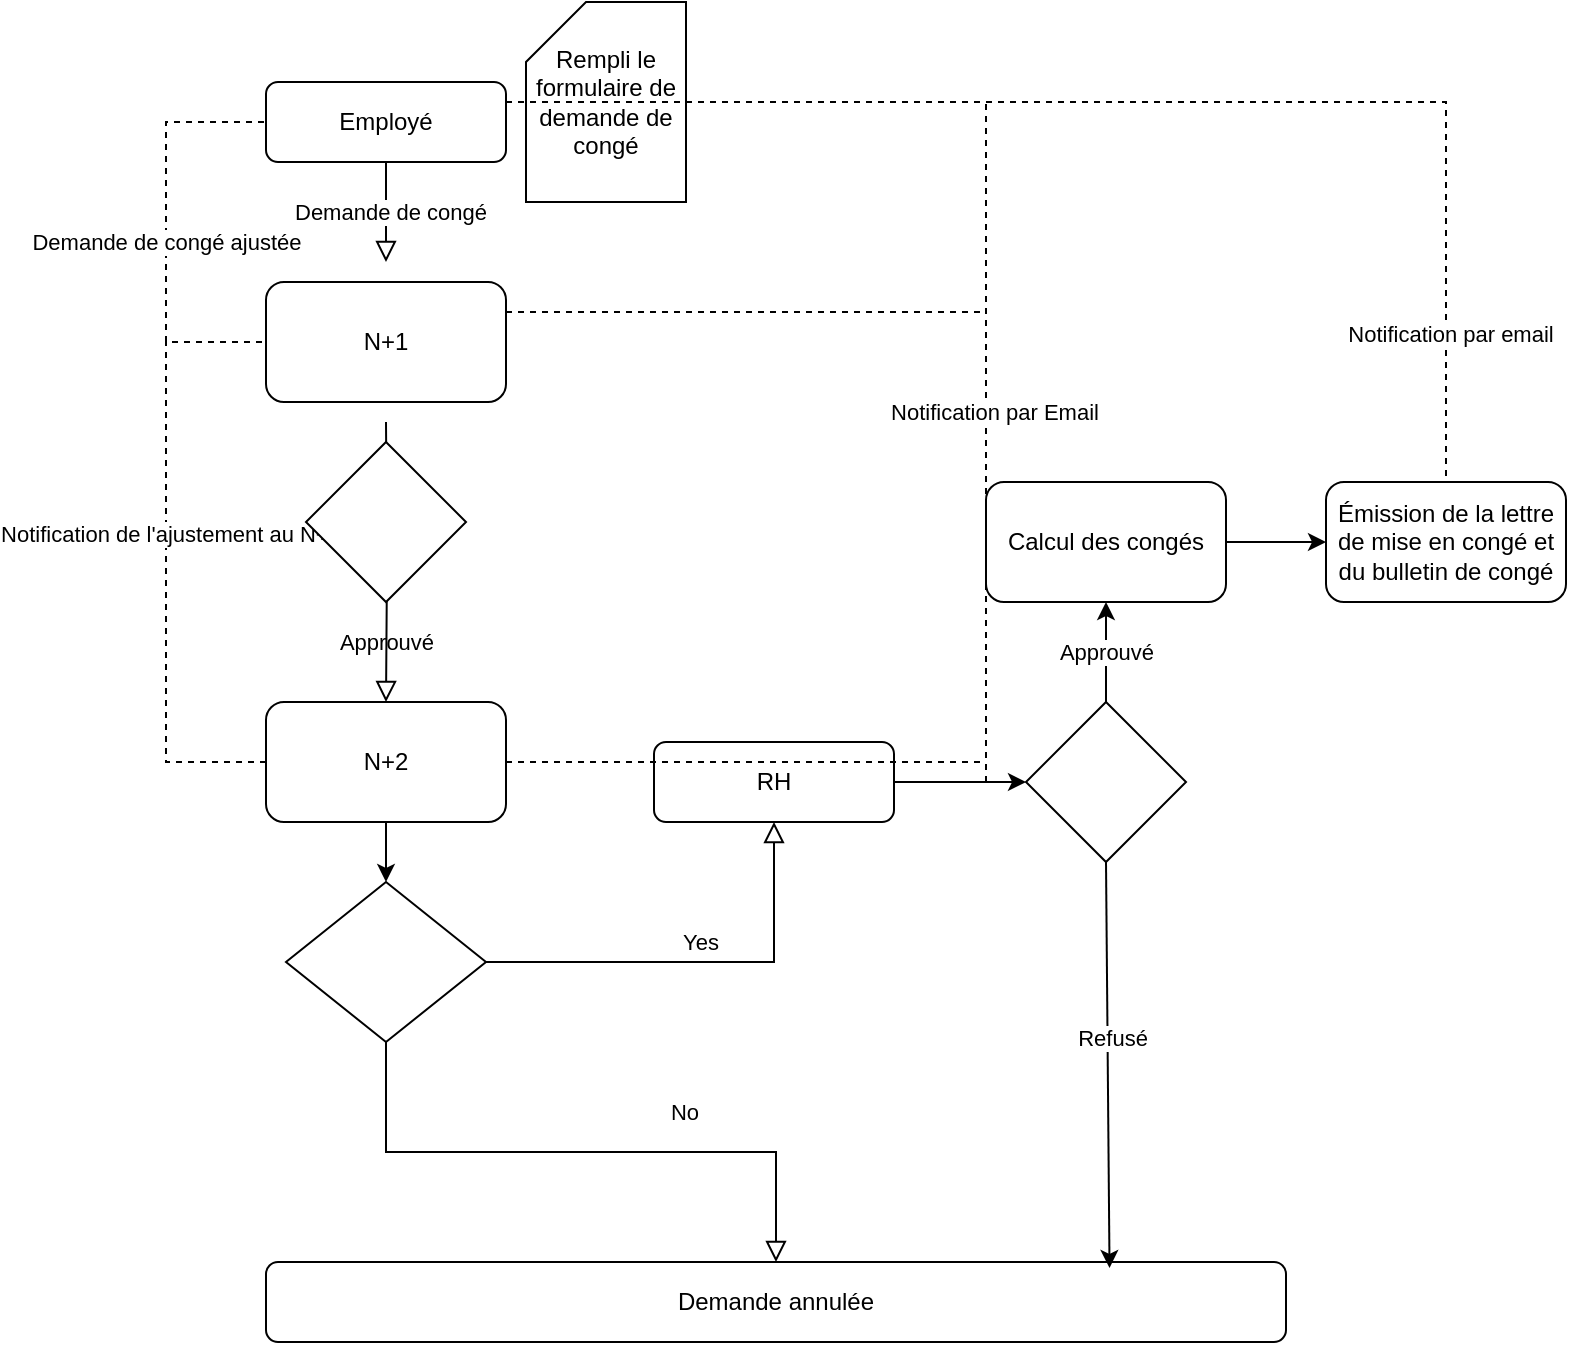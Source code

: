 <mxfile version="22.0.8" type="github" pages="3">
  <diagram id="C5RBs43oDa-KdzZeNtuy" name="Page-1">
    <mxGraphModel dx="1114" dy="574" grid="1" gridSize="10" guides="1" tooltips="1" connect="1" arrows="1" fold="1" page="1" pageScale="1" pageWidth="827" pageHeight="1169" math="0" shadow="0">
      <root>
        <mxCell id="WIyWlLk6GJQsqaUBKTNV-0" />
        <mxCell id="WIyWlLk6GJQsqaUBKTNV-1" parent="WIyWlLk6GJQsqaUBKTNV-0" />
        <mxCell id="hFmzFGxs8YS4ShEz1ebW-37" value="" style="group" vertex="1" connectable="0" parent="WIyWlLk6GJQsqaUBKTNV-1">
          <mxGeometry x="110" y="40" width="700" height="670" as="geometry" />
        </mxCell>
        <mxCell id="WIyWlLk6GJQsqaUBKTNV-2" value="" style="rounded=0;html=1;jettySize=auto;orthogonalLoop=1;fontSize=11;endArrow=block;endFill=0;endSize=8;strokeWidth=1;shadow=0;labelBackgroundColor=none;edgeStyle=orthogonalEdgeStyle;" parent="hFmzFGxs8YS4ShEz1ebW-37" source="WIyWlLk6GJQsqaUBKTNV-3" edge="1">
          <mxGeometry relative="1" as="geometry">
            <mxPoint x="110" y="130" as="targetPoint" />
          </mxGeometry>
        </mxCell>
        <mxCell id="hFmzFGxs8YS4ShEz1ebW-0" value="Demande de congé" style="edgeLabel;html=1;align=center;verticalAlign=middle;resizable=0;points=[];" vertex="1" connectable="0" parent="WIyWlLk6GJQsqaUBKTNV-2">
          <mxGeometry y="1" relative="1" as="geometry">
            <mxPoint as="offset" />
          </mxGeometry>
        </mxCell>
        <mxCell id="WIyWlLk6GJQsqaUBKTNV-3" value="Employé" style="rounded=1;whiteSpace=wrap;html=1;fontSize=12;glass=0;strokeWidth=1;shadow=0;" parent="hFmzFGxs8YS4ShEz1ebW-37" vertex="1">
          <mxGeometry x="50" y="40" width="120" height="40" as="geometry" />
        </mxCell>
        <mxCell id="WIyWlLk6GJQsqaUBKTNV-4" value="Approuvé" style="rounded=0;html=1;jettySize=auto;orthogonalLoop=1;fontSize=11;endArrow=block;endFill=0;endSize=8;strokeWidth=1;shadow=0;labelBackgroundColor=none;edgeStyle=orthogonalEdgeStyle;" parent="hFmzFGxs8YS4ShEz1ebW-37" target="hFmzFGxs8YS4ShEz1ebW-3" edge="1">
          <mxGeometry x="0.573" relative="1" as="geometry">
            <mxPoint as="offset" />
            <mxPoint x="110" y="210" as="sourcePoint" />
          </mxGeometry>
        </mxCell>
        <mxCell id="WIyWlLk6GJQsqaUBKTNV-10" value="" style="rhombus;whiteSpace=wrap;html=1;shadow=0;fontFamily=Helvetica;fontSize=12;align=center;strokeWidth=1;spacing=6;spacingTop=-4;" parent="hFmzFGxs8YS4ShEz1ebW-37" vertex="1">
          <mxGeometry x="60" y="440" width="100" height="80" as="geometry" />
        </mxCell>
        <mxCell id="WIyWlLk6GJQsqaUBKTNV-11" value="Demande annulée" style="rounded=1;whiteSpace=wrap;html=1;fontSize=12;glass=0;strokeWidth=1;shadow=0;" parent="hFmzFGxs8YS4ShEz1ebW-37" vertex="1">
          <mxGeometry x="50" y="630" width="510" height="40" as="geometry" />
        </mxCell>
        <mxCell id="WIyWlLk6GJQsqaUBKTNV-8" value="No" style="rounded=0;html=1;jettySize=auto;orthogonalLoop=1;fontSize=11;endArrow=block;endFill=0;endSize=8;strokeWidth=1;shadow=0;labelBackgroundColor=none;edgeStyle=orthogonalEdgeStyle;" parent="hFmzFGxs8YS4ShEz1ebW-37" source="WIyWlLk6GJQsqaUBKTNV-10" target="WIyWlLk6GJQsqaUBKTNV-11" edge="1">
          <mxGeometry x="0.333" y="20" relative="1" as="geometry">
            <mxPoint as="offset" />
          </mxGeometry>
        </mxCell>
        <mxCell id="WIyWlLk6GJQsqaUBKTNV-12" value="RH" style="rounded=1;whiteSpace=wrap;html=1;fontSize=12;glass=0;strokeWidth=1;shadow=0;" parent="hFmzFGxs8YS4ShEz1ebW-37" vertex="1">
          <mxGeometry x="244" y="370" width="120" height="40" as="geometry" />
        </mxCell>
        <mxCell id="WIyWlLk6GJQsqaUBKTNV-9" value="Yes" style="edgeStyle=orthogonalEdgeStyle;rounded=0;html=1;jettySize=auto;orthogonalLoop=1;fontSize=11;endArrow=block;endFill=0;endSize=8;strokeWidth=1;shadow=0;labelBackgroundColor=none;" parent="hFmzFGxs8YS4ShEz1ebW-37" source="WIyWlLk6GJQsqaUBKTNV-10" target="WIyWlLk6GJQsqaUBKTNV-12" edge="1">
          <mxGeometry y="10" relative="1" as="geometry">
            <mxPoint as="offset" />
          </mxGeometry>
        </mxCell>
        <mxCell id="hFmzFGxs8YS4ShEz1ebW-1" value="Rempli le formulaire de demande de congé" style="shape=card;whiteSpace=wrap;html=1;" vertex="1" parent="hFmzFGxs8YS4ShEz1ebW-37">
          <mxGeometry x="180" width="80" height="100" as="geometry" />
        </mxCell>
        <mxCell id="hFmzFGxs8YS4ShEz1ebW-3" value="N+2" style="rounded=1;whiteSpace=wrap;html=1;" vertex="1" parent="hFmzFGxs8YS4ShEz1ebW-37">
          <mxGeometry x="50" y="350" width="120" height="60" as="geometry" />
        </mxCell>
        <mxCell id="hFmzFGxs8YS4ShEz1ebW-4" value="" style="endArrow=classic;html=1;rounded=0;exitX=0.5;exitY=1;exitDx=0;exitDy=0;entryX=0.5;entryY=0;entryDx=0;entryDy=0;" edge="1" parent="hFmzFGxs8YS4ShEz1ebW-37" source="hFmzFGxs8YS4ShEz1ebW-3" target="WIyWlLk6GJQsqaUBKTNV-10">
          <mxGeometry width="50" height="50" relative="1" as="geometry">
            <mxPoint x="280" y="280" as="sourcePoint" />
            <mxPoint x="330" y="230" as="targetPoint" />
          </mxGeometry>
        </mxCell>
        <mxCell id="hFmzFGxs8YS4ShEz1ebW-5" value="Demande de congé ajustée" style="endArrow=none;dashed=1;html=1;rounded=0;exitX=0;exitY=0.5;exitDx=0;exitDy=0;entryX=0;entryY=0.5;entryDx=0;entryDy=0;edgeStyle=elbowEdgeStyle;elbow=horizontal;" edge="1" parent="hFmzFGxs8YS4ShEz1ebW-37" target="WIyWlLk6GJQsqaUBKTNV-3">
          <mxGeometry width="50" height="50" relative="1" as="geometry">
            <mxPoint x="60" y="170" as="sourcePoint" />
            <mxPoint x="330" y="240" as="targetPoint" />
            <Array as="points">
              <mxPoint y="120" />
            </Array>
          </mxGeometry>
        </mxCell>
        <mxCell id="hFmzFGxs8YS4ShEz1ebW-6" value="" style="endArrow=none;dashed=1;html=1;rounded=0;exitX=0;exitY=0.5;exitDx=0;exitDy=0;" edge="1" parent="hFmzFGxs8YS4ShEz1ebW-37" source="hFmzFGxs8YS4ShEz1ebW-3">
          <mxGeometry width="50" height="50" relative="1" as="geometry">
            <mxPoint x="280" y="290" as="sourcePoint" />
            <mxPoint y="170" as="targetPoint" />
            <Array as="points">
              <mxPoint y="380" />
              <mxPoint y="230" />
            </Array>
          </mxGeometry>
        </mxCell>
        <mxCell id="hFmzFGxs8YS4ShEz1ebW-7" value="Notification de l&#39;ajustement au N+2" style="edgeLabel;html=1;align=center;verticalAlign=middle;resizable=0;points=[];" vertex="1" connectable="0" parent="hFmzFGxs8YS4ShEz1ebW-6">
          <mxGeometry x="0.267" y="-2" relative="1" as="geometry">
            <mxPoint as="offset" />
          </mxGeometry>
        </mxCell>
        <mxCell id="hFmzFGxs8YS4ShEz1ebW-10" value="N+1" style="rounded=1;whiteSpace=wrap;html=1;" vertex="1" parent="hFmzFGxs8YS4ShEz1ebW-37">
          <mxGeometry x="50" y="140" width="120" height="60" as="geometry" />
        </mxCell>
        <mxCell id="hFmzFGxs8YS4ShEz1ebW-12" value="" style="endArrow=classic;html=1;rounded=0;exitX=1;exitY=0.5;exitDx=0;exitDy=0;" edge="1" parent="hFmzFGxs8YS4ShEz1ebW-37" source="WIyWlLk6GJQsqaUBKTNV-12" target="hFmzFGxs8YS4ShEz1ebW-14">
          <mxGeometry width="50" height="50" relative="1" as="geometry">
            <mxPoint x="280" y="380" as="sourcePoint" />
            <mxPoint x="470" y="390" as="targetPoint" />
          </mxGeometry>
        </mxCell>
        <mxCell id="hFmzFGxs8YS4ShEz1ebW-14" value="" style="rhombus;whiteSpace=wrap;html=1;" vertex="1" parent="hFmzFGxs8YS4ShEz1ebW-37">
          <mxGeometry x="430" y="350" width="80" height="80" as="geometry" />
        </mxCell>
        <mxCell id="hFmzFGxs8YS4ShEz1ebW-15" value="Calcul des congés" style="rounded=1;whiteSpace=wrap;html=1;" vertex="1" parent="hFmzFGxs8YS4ShEz1ebW-37">
          <mxGeometry x="410" y="240" width="120" height="60" as="geometry" />
        </mxCell>
        <mxCell id="hFmzFGxs8YS4ShEz1ebW-17" value="Approuvé" style="endArrow=classic;html=1;rounded=0;exitX=0.5;exitY=0;exitDx=0;exitDy=0;entryX=0.5;entryY=1;entryDx=0;entryDy=0;" edge="1" parent="hFmzFGxs8YS4ShEz1ebW-37" source="hFmzFGxs8YS4ShEz1ebW-14" target="hFmzFGxs8YS4ShEz1ebW-15">
          <mxGeometry width="50" height="50" relative="1" as="geometry">
            <mxPoint x="280" y="380" as="sourcePoint" />
            <mxPoint x="330" y="330" as="targetPoint" />
          </mxGeometry>
        </mxCell>
        <mxCell id="hFmzFGxs8YS4ShEz1ebW-18" value="" style="endArrow=classic;html=1;rounded=0;exitX=0.5;exitY=1;exitDx=0;exitDy=0;entryX=0.827;entryY=0.075;entryDx=0;entryDy=0;entryPerimeter=0;" edge="1" parent="hFmzFGxs8YS4ShEz1ebW-37" source="hFmzFGxs8YS4ShEz1ebW-14" target="WIyWlLk6GJQsqaUBKTNV-11">
          <mxGeometry width="50" height="50" relative="1" as="geometry">
            <mxPoint x="280" y="380" as="sourcePoint" />
            <mxPoint x="470" y="500" as="targetPoint" />
          </mxGeometry>
        </mxCell>
        <mxCell id="hFmzFGxs8YS4ShEz1ebW-19" value="Refusé" style="edgeLabel;html=1;align=center;verticalAlign=middle;resizable=0;points=[];" vertex="1" connectable="0" parent="hFmzFGxs8YS4ShEz1ebW-18">
          <mxGeometry x="-0.139" y="2" relative="1" as="geometry">
            <mxPoint as="offset" />
          </mxGeometry>
        </mxCell>
        <mxCell id="hFmzFGxs8YS4ShEz1ebW-20" value="" style="endArrow=none;dashed=1;html=1;rounded=0;" edge="1" parent="hFmzFGxs8YS4ShEz1ebW-37">
          <mxGeometry width="50" height="50" relative="1" as="geometry">
            <mxPoint x="410" y="390" as="sourcePoint" />
            <mxPoint x="410" y="50" as="targetPoint" />
            <Array as="points">
              <mxPoint x="410" y="220" />
              <mxPoint x="410" y="120" />
              <mxPoint x="410" y="80" />
            </Array>
          </mxGeometry>
        </mxCell>
        <mxCell id="hFmzFGxs8YS4ShEz1ebW-22" value="Notification par Email" style="edgeLabel;html=1;align=center;verticalAlign=middle;resizable=0;points=[];" vertex="1" connectable="0" parent="hFmzFGxs8YS4ShEz1ebW-20">
          <mxGeometry x="0.091" y="-4" relative="1" as="geometry">
            <mxPoint as="offset" />
          </mxGeometry>
        </mxCell>
        <mxCell id="hFmzFGxs8YS4ShEz1ebW-21" value="" style="endArrow=none;dashed=1;html=1;rounded=0;exitX=1;exitY=0.5;exitDx=0;exitDy=0;" edge="1" parent="hFmzFGxs8YS4ShEz1ebW-37" source="hFmzFGxs8YS4ShEz1ebW-3">
          <mxGeometry width="50" height="50" relative="1" as="geometry">
            <mxPoint x="280" y="330" as="sourcePoint" />
            <mxPoint x="410" y="380" as="targetPoint" />
          </mxGeometry>
        </mxCell>
        <mxCell id="hFmzFGxs8YS4ShEz1ebW-23" value="" style="endArrow=none;dashed=1;html=1;rounded=0;exitX=1;exitY=0.25;exitDx=0;exitDy=0;" edge="1" parent="hFmzFGxs8YS4ShEz1ebW-37" source="WIyWlLk6GJQsqaUBKTNV-3">
          <mxGeometry width="50" height="50" relative="1" as="geometry">
            <mxPoint x="280" y="190" as="sourcePoint" />
            <mxPoint x="410" y="50" as="targetPoint" />
          </mxGeometry>
        </mxCell>
        <mxCell id="hFmzFGxs8YS4ShEz1ebW-24" value="" style="endArrow=none;dashed=1;html=1;rounded=0;exitX=1;exitY=0.25;exitDx=0;exitDy=0;" edge="1" parent="hFmzFGxs8YS4ShEz1ebW-37" source="hFmzFGxs8YS4ShEz1ebW-10">
          <mxGeometry width="50" height="50" relative="1" as="geometry">
            <mxPoint x="280" y="190" as="sourcePoint" />
            <mxPoint x="410" y="155" as="targetPoint" />
          </mxGeometry>
        </mxCell>
        <mxCell id="hFmzFGxs8YS4ShEz1ebW-25" value="Émission de la lettre de mise en congé et du bulletin de congé" style="rounded=1;whiteSpace=wrap;html=1;" vertex="1" parent="hFmzFGxs8YS4ShEz1ebW-37">
          <mxGeometry x="580" y="240" width="120" height="60" as="geometry" />
        </mxCell>
        <mxCell id="hFmzFGxs8YS4ShEz1ebW-27" value="" style="edgeStyle=orthogonalEdgeStyle;rounded=0;orthogonalLoop=1;jettySize=auto;html=1;" edge="1" parent="hFmzFGxs8YS4ShEz1ebW-37" source="hFmzFGxs8YS4ShEz1ebW-15" target="hFmzFGxs8YS4ShEz1ebW-25">
          <mxGeometry relative="1" as="geometry" />
        </mxCell>
        <mxCell id="hFmzFGxs8YS4ShEz1ebW-34" value="" style="rhombus;whiteSpace=wrap;html=1;" vertex="1" parent="hFmzFGxs8YS4ShEz1ebW-37">
          <mxGeometry x="70" y="220" width="80" height="80" as="geometry" />
        </mxCell>
        <mxCell id="hFmzFGxs8YS4ShEz1ebW-35" value="" style="endArrow=none;dashed=1;html=1;rounded=0;entryX=0.5;entryY=0;entryDx=0;entryDy=0;" edge="1" parent="hFmzFGxs8YS4ShEz1ebW-37" target="hFmzFGxs8YS4ShEz1ebW-25">
          <mxGeometry width="50" height="50" relative="1" as="geometry">
            <mxPoint x="410" y="50" as="sourcePoint" />
            <mxPoint x="640" y="190" as="targetPoint" />
            <Array as="points">
              <mxPoint x="640" y="50" />
            </Array>
          </mxGeometry>
        </mxCell>
        <mxCell id="hFmzFGxs8YS4ShEz1ebW-36" value="Notification par email" style="edgeLabel;html=1;align=center;verticalAlign=middle;resizable=0;points=[];" vertex="1" connectable="0" parent="hFmzFGxs8YS4ShEz1ebW-35">
          <mxGeometry x="0.648" y="2" relative="1" as="geometry">
            <mxPoint as="offset" />
          </mxGeometry>
        </mxCell>
      </root>
    </mxGraphModel>
  </diagram>
  <diagram id="Ng-ZWDB4QM9gkSbmlUzb" name="Page-2">
    <mxGraphModel dx="1114" dy="574" grid="1" gridSize="10" guides="1" tooltips="1" connect="1" arrows="1" fold="1" page="1" pageScale="1" pageWidth="1654" pageHeight="1169" math="0" shadow="0">
      <root>
        <mxCell id="0" />
        <mxCell id="1" parent="0" />
        <mxCell id="3zHL7U41ZTVNls4NnFKV-48" value="" style="group" vertex="1" connectable="0" parent="1">
          <mxGeometry x="110" y="5" width="890" height="560" as="geometry" />
        </mxCell>
        <mxCell id="3zHL7U41ZTVNls4NnFKV-26" value="Employé" style="rounded=1;whiteSpace=wrap;html=1;" vertex="1" parent="3zHL7U41ZTVNls4NnFKV-48">
          <mxGeometry y="320" width="120" height="60" as="geometry" />
        </mxCell>
        <mxCell id="3zHL7U41ZTVNls4NnFKV-27" value="Statut matrimonial" style="whiteSpace=wrap;html=1;rounded=1;" vertex="1" parent="3zHL7U41ZTVNls4NnFKV-48">
          <mxGeometry x="200" y="320" width="120" height="60" as="geometry" />
        </mxCell>
        <mxCell id="3zHL7U41ZTVNls4NnFKV-28" value="" style="edgeStyle=orthogonalEdgeStyle;rounded=0;orthogonalLoop=1;jettySize=auto;html=1;" edge="1" parent="3zHL7U41ZTVNls4NnFKV-48" source="3zHL7U41ZTVNls4NnFKV-26" target="3zHL7U41ZTVNls4NnFKV-27">
          <mxGeometry relative="1" as="geometry" />
        </mxCell>
        <mxCell id="3zHL7U41ZTVNls4NnFKV-29" value="" style="rhombus;whiteSpace=wrap;html=1;" vertex="1" parent="3zHL7U41ZTVNls4NnFKV-48">
          <mxGeometry x="410" y="310" width="80" height="80" as="geometry" />
        </mxCell>
        <mxCell id="3zHL7U41ZTVNls4NnFKV-30" value="" style="edgeStyle=orthogonalEdgeStyle;rounded=0;orthogonalLoop=1;jettySize=auto;html=1;" edge="1" parent="3zHL7U41ZTVNls4NnFKV-48" source="3zHL7U41ZTVNls4NnFKV-27" target="3zHL7U41ZTVNls4NnFKV-29">
          <mxGeometry relative="1" as="geometry" />
        </mxCell>
        <mxCell id="3zHL7U41ZTVNls4NnFKV-31" value="Célibataire" style="whiteSpace=wrap;html=1;" vertex="1" parent="3zHL7U41ZTVNls4NnFKV-48">
          <mxGeometry x="550" y="320" width="120" height="60" as="geometry" />
        </mxCell>
        <mxCell id="3zHL7U41ZTVNls4NnFKV-32" value="" style="edgeStyle=orthogonalEdgeStyle;rounded=0;orthogonalLoop=1;jettySize=auto;html=1;" edge="1" parent="3zHL7U41ZTVNls4NnFKV-48" source="3zHL7U41ZTVNls4NnFKV-29" target="3zHL7U41ZTVNls4NnFKV-31">
          <mxGeometry relative="1" as="geometry" />
        </mxCell>
        <mxCell id="3zHL7U41ZTVNls4NnFKV-33" value="Marié" style="whiteSpace=wrap;html=1;" vertex="1" parent="3zHL7U41ZTVNls4NnFKV-48">
          <mxGeometry x="390" y="160" width="120" height="60" as="geometry" />
        </mxCell>
        <mxCell id="3zHL7U41ZTVNls4NnFKV-34" value="" style="edgeStyle=orthogonalEdgeStyle;rounded=0;orthogonalLoop=1;jettySize=auto;html=1;" edge="1" parent="3zHL7U41ZTVNls4NnFKV-48" source="3zHL7U41ZTVNls4NnFKV-29" target="3zHL7U41ZTVNls4NnFKV-33">
          <mxGeometry relative="1" as="geometry" />
        </mxCell>
        <mxCell id="3zHL7U41ZTVNls4NnFKV-35" value="" style="rhombus;whiteSpace=wrap;html=1;" vertex="1" parent="3zHL7U41ZTVNls4NnFKV-48">
          <mxGeometry x="610" y="150" width="80" height="80" as="geometry" />
        </mxCell>
        <mxCell id="3zHL7U41ZTVNls4NnFKV-36" value="" style="edgeStyle=orthogonalEdgeStyle;rounded=0;orthogonalLoop=1;jettySize=auto;html=1;" edge="1" parent="3zHL7U41ZTVNls4NnFKV-48" source="3zHL7U41ZTVNls4NnFKV-33" target="3zHL7U41ZTVNls4NnFKV-35">
          <mxGeometry relative="1" as="geometry" />
        </mxCell>
        <mxCell id="3zHL7U41ZTVNls4NnFKV-37" value="Monogame" style="whiteSpace=wrap;html=1;" vertex="1" parent="3zHL7U41ZTVNls4NnFKV-48">
          <mxGeometry x="750" y="160" width="120" height="60" as="geometry" />
        </mxCell>
        <mxCell id="3zHL7U41ZTVNls4NnFKV-38" value="" style="edgeStyle=orthogonalEdgeStyle;rounded=0;orthogonalLoop=1;jettySize=auto;html=1;" edge="1" parent="3zHL7U41ZTVNls4NnFKV-48" source="3zHL7U41ZTVNls4NnFKV-35" target="3zHL7U41ZTVNls4NnFKV-37">
          <mxGeometry relative="1" as="geometry" />
        </mxCell>
        <mxCell id="3zHL7U41ZTVNls4NnFKV-39" value="Veuf" style="rounded=1;whiteSpace=wrap;html=1;" vertex="1" parent="3zHL7U41ZTVNls4NnFKV-48">
          <mxGeometry x="390" y="480" width="120" height="60" as="geometry" />
        </mxCell>
        <mxCell id="3zHL7U41ZTVNls4NnFKV-40" value="" style="edgeStyle=orthogonalEdgeStyle;rounded=0;orthogonalLoop=1;jettySize=auto;html=1;" edge="1" parent="3zHL7U41ZTVNls4NnFKV-48" source="3zHL7U41ZTVNls4NnFKV-29" target="3zHL7U41ZTVNls4NnFKV-39">
          <mxGeometry relative="1" as="geometry" />
        </mxCell>
        <mxCell id="3zHL7U41ZTVNls4NnFKV-42" value="Polygame" style="whiteSpace=wrap;html=1;" vertex="1" parent="3zHL7U41ZTVNls4NnFKV-48">
          <mxGeometry x="590" width="120" height="60" as="geometry" />
        </mxCell>
        <mxCell id="3zHL7U41ZTVNls4NnFKV-43" value="" style="edgeStyle=orthogonalEdgeStyle;rounded=0;orthogonalLoop=1;jettySize=auto;html=1;" edge="1" parent="3zHL7U41ZTVNls4NnFKV-48" source="3zHL7U41ZTVNls4NnFKV-35" target="3zHL7U41ZTVNls4NnFKV-42">
          <mxGeometry relative="1" as="geometry" />
        </mxCell>
        <mxCell id="3zHL7U41ZTVNls4NnFKV-44" value="Inscrire les numéro des actes de décès du conjoint" style="shape=note;whiteSpace=wrap;html=1;backgroundOutline=1;darkOpacity=0.05;" vertex="1" parent="3zHL7U41ZTVNls4NnFKV-48">
          <mxGeometry x="220" y="470" width="150" height="90" as="geometry" />
        </mxCell>
        <mxCell id="3zHL7U41ZTVNls4NnFKV-45" value="&lt;div&gt;Inscrire:&amp;nbsp;&lt;/div&gt;&lt;div&gt;&lt;br&gt;&lt;/div&gt;&lt;div&gt;&amp;nbsp;les noms des conjoints et numéro d&#39;au moins un numéros des actes de mariage &lt;br&gt;&lt;/div&gt;&lt;div&gt;&lt;br&gt;&lt;/div&gt;" style="shape=note;whiteSpace=wrap;html=1;backgroundOutline=1;darkOpacity=0.05;" vertex="1" parent="3zHL7U41ZTVNls4NnFKV-48">
          <mxGeometry x="750" y="10" width="140" height="120" as="geometry" />
        </mxCell>
        <mxCell id="3zHL7U41ZTVNls4NnFKV-46" value="Divorcé" style="rounded=0;whiteSpace=wrap;html=1;" vertex="1" parent="3zHL7U41ZTVNls4NnFKV-48">
          <mxGeometry x="550" y="420" width="120" height="60" as="geometry" />
        </mxCell>
        <mxCell id="3zHL7U41ZTVNls4NnFKV-47" value="" style="endArrow=classic;html=1;rounded=0;entryX=0;entryY=0.75;entryDx=0;entryDy=0;" edge="1" parent="3zHL7U41ZTVNls4NnFKV-48" source="3zHL7U41ZTVNls4NnFKV-29" target="3zHL7U41ZTVNls4NnFKV-46">
          <mxGeometry width="50" height="50" relative="1" as="geometry">
            <mxPoint x="430" y="430" as="sourcePoint" />
            <mxPoint x="480" y="380" as="targetPoint" />
          </mxGeometry>
        </mxCell>
      </root>
    </mxGraphModel>
  </diagram>
  <diagram id="TdkM5LIRJ5XgGm57n42Q" name="Page-3">
    <mxGraphModel dx="1114" dy="574" grid="1" gridSize="10" guides="1" tooltips="1" connect="1" arrows="1" fold="1" page="1" pageScale="1" pageWidth="1654" pageHeight="1169" math="0" shadow="0">
      <root>
        <mxCell id="0" />
        <mxCell id="1" parent="0" />
      </root>
    </mxGraphModel>
  </diagram>
</mxfile>
